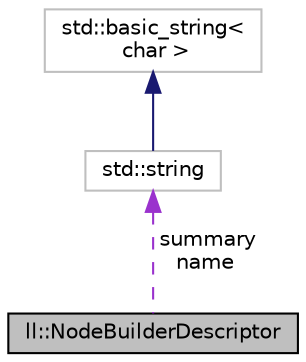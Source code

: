 digraph "ll::NodeBuilderDescriptor"
{
 // LATEX_PDF_SIZE
  edge [fontname="Helvetica",fontsize="10",labelfontname="Helvetica",labelfontsize="10"];
  node [fontname="Helvetica",fontsize="10",shape=record];
  Node1 [label="ll::NodeBuilderDescriptor",height=0.2,width=0.4,color="black", fillcolor="grey75", style="filled", fontcolor="black",tooltip="Describes the attributes of a node builder."];
  Node2 -> Node1 [dir="back",color="darkorchid3",fontsize="10",style="dashed",label=" summary\nname" ,fontname="Helvetica"];
  Node2 [label="std::string",height=0.2,width=0.4,color="grey75", fillcolor="white", style="filled",tooltip="STL class."];
  Node3 -> Node2 [dir="back",color="midnightblue",fontsize="10",style="solid",fontname="Helvetica"];
  Node3 [label="std::basic_string\<\l char \>",height=0.2,width=0.4,color="grey75", fillcolor="white", style="filled",tooltip="STL class."];
}
